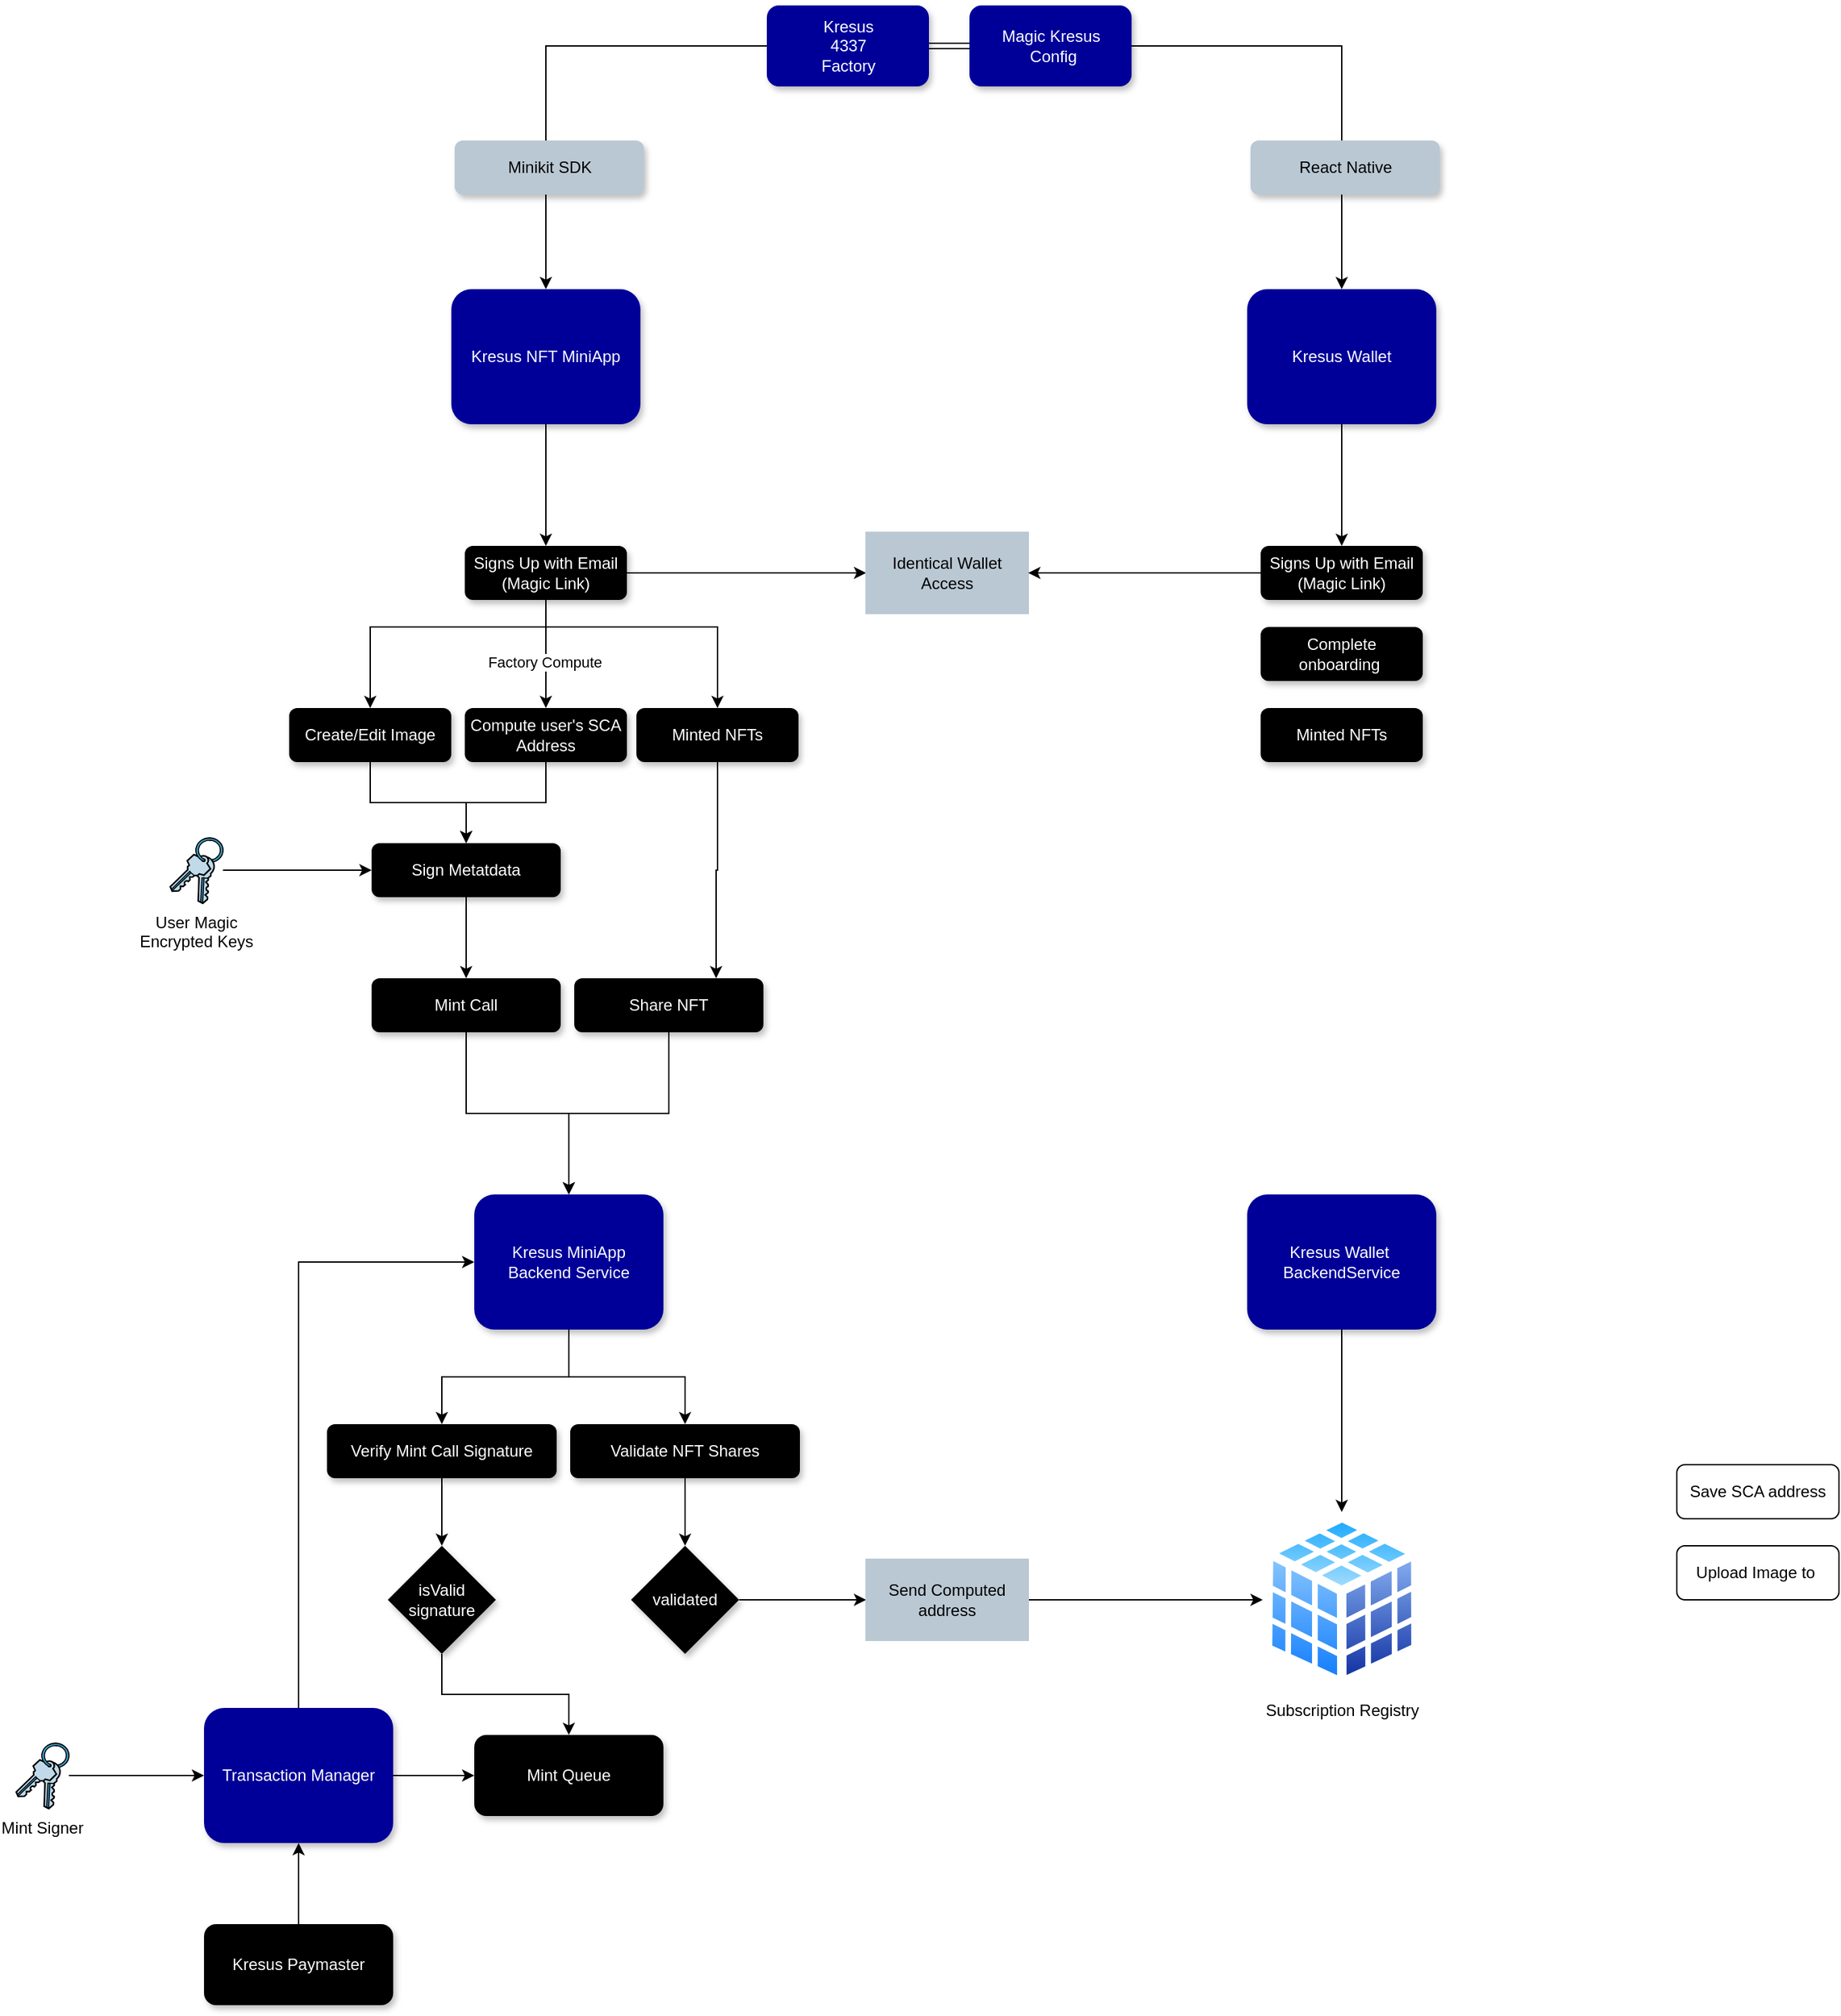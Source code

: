 <mxfile version="26.1.1">
  <diagram name="Page-1" id="EKsOD42DdvIz5vcE3mQu">
    <mxGraphModel dx="5306" dy="2200" grid="1" gridSize="10" guides="1" tooltips="1" connect="1" arrows="1" fold="1" page="1" pageScale="1" pageWidth="850" pageHeight="1100" math="0" shadow="0">
      <root>
        <mxCell id="0" />
        <mxCell id="1" parent="0" />
        <mxCell id="NqGFsDSJCZWuU0SmbqEO-53" style="edgeStyle=orthogonalEdgeStyle;rounded=0;orthogonalLoop=1;jettySize=auto;html=1;" edge="1" parent="1" source="NqGFsDSJCZWuU0SmbqEO-23" target="NqGFsDSJCZWuU0SmbqEO-52">
          <mxGeometry relative="1" as="geometry" />
        </mxCell>
        <mxCell id="NqGFsDSJCZWuU0SmbqEO-112" style="edgeStyle=orthogonalEdgeStyle;rounded=0;orthogonalLoop=1;jettySize=auto;html=1;" edge="1" parent="1" source="NqGFsDSJCZWuU0SmbqEO-23" target="NqGFsDSJCZWuU0SmbqEO-26">
          <mxGeometry relative="1" as="geometry" />
        </mxCell>
        <mxCell id="NqGFsDSJCZWuU0SmbqEO-115" value="Factory Compute" style="edgeLabel;html=1;align=center;verticalAlign=middle;resizable=0;points=[];" vertex="1" connectable="0" parent="NqGFsDSJCZWuU0SmbqEO-112">
          <mxGeometry x="0.14" y="-1" relative="1" as="geometry">
            <mxPoint as="offset" />
          </mxGeometry>
        </mxCell>
        <mxCell id="NqGFsDSJCZWuU0SmbqEO-113" style="edgeStyle=orthogonalEdgeStyle;rounded=0;orthogonalLoop=1;jettySize=auto;html=1;" edge="1" parent="1" source="NqGFsDSJCZWuU0SmbqEO-23" target="NqGFsDSJCZWuU0SmbqEO-29">
          <mxGeometry relative="1" as="geometry">
            <Array as="points">
              <mxPoint x="233" y="520" />
              <mxPoint x="103" y="520" />
            </Array>
          </mxGeometry>
        </mxCell>
        <mxCell id="NqGFsDSJCZWuU0SmbqEO-114" style="edgeStyle=orthogonalEdgeStyle;rounded=0;orthogonalLoop=1;jettySize=auto;html=1;" edge="1" parent="1" source="NqGFsDSJCZWuU0SmbqEO-23" target="NqGFsDSJCZWuU0SmbqEO-110">
          <mxGeometry relative="1" as="geometry">
            <Array as="points">
              <mxPoint x="233" y="520" />
              <mxPoint x="360" y="520" />
            </Array>
          </mxGeometry>
        </mxCell>
        <mxCell id="NqGFsDSJCZWuU0SmbqEO-23" value="Signs Up with Email&lt;br&gt;(Magic Link)" style="rounded=1;whiteSpace=wrap;html=1;fillColor=#000000;fontColor=#FFFFFF;strokeColor=none;shadow=1;" vertex="1" parent="1">
          <mxGeometry x="173" y="460" width="120" height="40" as="geometry" />
        </mxCell>
        <mxCell id="NqGFsDSJCZWuU0SmbqEO-65" value="" style="edgeStyle=orthogonalEdgeStyle;rounded=0;orthogonalLoop=1;jettySize=auto;html=1;" edge="1" parent="1" source="NqGFsDSJCZWuU0SmbqEO-26" target="NqGFsDSJCZWuU0SmbqEO-64">
          <mxGeometry relative="1" as="geometry" />
        </mxCell>
        <mxCell id="NqGFsDSJCZWuU0SmbqEO-26" value="Compute user&#39;s SCA&lt;br&gt;Address" style="rounded=1;whiteSpace=wrap;html=1;fillColor=#000000;fontColor=#FFFFFF;strokeColor=none;shadow=1;" vertex="1" parent="1">
          <mxGeometry x="173" y="580" width="120" height="40" as="geometry" />
        </mxCell>
        <mxCell id="NqGFsDSJCZWuU0SmbqEO-27" value="Save SCA address" style="rounded=1;whiteSpace=wrap;html=1;" vertex="1" parent="1">
          <mxGeometry x="1070" y="1140" width="120" height="40" as="geometry" />
        </mxCell>
        <mxCell id="NqGFsDSJCZWuU0SmbqEO-66" value="" style="edgeStyle=orthogonalEdgeStyle;rounded=0;orthogonalLoop=1;jettySize=auto;html=1;" edge="1" parent="1" source="NqGFsDSJCZWuU0SmbqEO-29" target="NqGFsDSJCZWuU0SmbqEO-64">
          <mxGeometry relative="1" as="geometry" />
        </mxCell>
        <mxCell id="NqGFsDSJCZWuU0SmbqEO-29" value="Create/Edit Image" style="rounded=1;whiteSpace=wrap;html=1;fillColor=#000000;fontColor=#FFFFFF;strokeColor=none;shadow=1;" vertex="1" parent="1">
          <mxGeometry x="43" y="580" width="120" height="40" as="geometry" />
        </mxCell>
        <mxCell id="NqGFsDSJCZWuU0SmbqEO-30" value="Upload Image to&amp;nbsp;" style="rounded=1;whiteSpace=wrap;html=1;" vertex="1" parent="1">
          <mxGeometry x="1070" y="1200" width="120" height="40" as="geometry" />
        </mxCell>
        <mxCell id="NqGFsDSJCZWuU0SmbqEO-44" value="" style="edgeStyle=orthogonalEdgeStyle;rounded=0;orthogonalLoop=1;jettySize=auto;html=1;shape=link;" edge="1" parent="1" source="NqGFsDSJCZWuU0SmbqEO-42">
          <mxGeometry relative="1" as="geometry">
            <mxPoint x="546.5" y="90" as="targetPoint" />
          </mxGeometry>
        </mxCell>
        <mxCell id="NqGFsDSJCZWuU0SmbqEO-122" style="edgeStyle=orthogonalEdgeStyle;rounded=0;orthogonalLoop=1;jettySize=auto;html=1;" edge="1" parent="1" source="NqGFsDSJCZWuU0SmbqEO-42" target="NqGFsDSJCZWuU0SmbqEO-120">
          <mxGeometry relative="1" as="geometry" />
        </mxCell>
        <mxCell id="NqGFsDSJCZWuU0SmbqEO-42" value="&lt;font style=&quot;color: rgb(255, 255, 255);&quot;&gt;Kresus&lt;br&gt;4337&lt;br&gt;Factory&lt;/font&gt;" style="rounded=1;whiteSpace=wrap;html=1;fillColor=light-dark(#000099, #ededed);strokeColor=none;shadow=1;" vertex="1" parent="1">
          <mxGeometry x="396.5" y="60" width="120" height="60" as="geometry" />
        </mxCell>
        <mxCell id="NqGFsDSJCZWuU0SmbqEO-123" style="edgeStyle=orthogonalEdgeStyle;rounded=0;orthogonalLoop=1;jettySize=auto;html=1;" edge="1" parent="1" source="NqGFsDSJCZWuU0SmbqEO-48" target="NqGFsDSJCZWuU0SmbqEO-121">
          <mxGeometry relative="1" as="geometry" />
        </mxCell>
        <mxCell id="NqGFsDSJCZWuU0SmbqEO-48" value="&lt;font style=&quot;color: rgb(255, 255, 255);&quot;&gt;Magic Kresus&lt;br&gt;&amp;nbsp;Config&lt;/font&gt;" style="rounded=1;whiteSpace=wrap;html=1;fillColor=light-dark(#000099, #ededed);strokeColor=none;shadow=1;" vertex="1" parent="1">
          <mxGeometry x="546.5" y="60" width="120" height="60" as="geometry" />
        </mxCell>
        <mxCell id="NqGFsDSJCZWuU0SmbqEO-49" value="Minikit SDK" style="rounded=1;whiteSpace=wrap;html=1;fillColor=#bac8d3;strokeColor=none;shadow=1;" vertex="1" parent="1">
          <mxGeometry x="165.5" y="160" width="140" height="40" as="geometry" />
        </mxCell>
        <mxCell id="NqGFsDSJCZWuU0SmbqEO-50" value="React Native" style="rounded=1;whiteSpace=wrap;html=1;fillColor=#bac8d3;strokeColor=none;shadow=1;" vertex="1" parent="1">
          <mxGeometry x="754.5" y="160" width="140" height="40" as="geometry" />
        </mxCell>
        <mxCell id="NqGFsDSJCZWuU0SmbqEO-52" value="Identical Wallet Access" style="rounded=0;whiteSpace=wrap;html=1;strokeColor=light-dark(#bac8d3, #ededed);fillColor=light-dark(#bac8d3, #ededed);" vertex="1" parent="1">
          <mxGeometry x="470" y="450" width="120" height="60" as="geometry" />
        </mxCell>
        <mxCell id="NqGFsDSJCZWuU0SmbqEO-72" style="edgeStyle=orthogonalEdgeStyle;rounded=0;orthogonalLoop=1;jettySize=auto;html=1;" edge="1" parent="1" source="NqGFsDSJCZWuU0SmbqEO-63" target="NqGFsDSJCZWuU0SmbqEO-71">
          <mxGeometry relative="1" as="geometry" />
        </mxCell>
        <mxCell id="NqGFsDSJCZWuU0SmbqEO-63" value="Mint Call" style="rounded=1;whiteSpace=wrap;html=1;gradientColor=none;fillColor=#000000;fontColor=#FFFFFF;shadow=1;strokeColor=none;" vertex="1" parent="1">
          <mxGeometry x="104" y="780" width="140" height="40" as="geometry" />
        </mxCell>
        <mxCell id="NqGFsDSJCZWuU0SmbqEO-67" value="" style="edgeStyle=orthogonalEdgeStyle;rounded=0;orthogonalLoop=1;jettySize=auto;html=1;" edge="1" parent="1" source="NqGFsDSJCZWuU0SmbqEO-64" target="NqGFsDSJCZWuU0SmbqEO-63">
          <mxGeometry relative="1" as="geometry" />
        </mxCell>
        <mxCell id="NqGFsDSJCZWuU0SmbqEO-64" value="Sign Metatdata" style="rounded=1;whiteSpace=wrap;html=1;gradientColor=none;fillColor=#000000;fontColor=#FFFFFF;shadow=1;strokeColor=none;" vertex="1" parent="1">
          <mxGeometry x="104" y="680" width="140" height="40" as="geometry" />
        </mxCell>
        <mxCell id="NqGFsDSJCZWuU0SmbqEO-69" style="edgeStyle=orthogonalEdgeStyle;rounded=0;orthogonalLoop=1;jettySize=auto;html=1;" edge="1" parent="1" source="NqGFsDSJCZWuU0SmbqEO-68" target="NqGFsDSJCZWuU0SmbqEO-64">
          <mxGeometry relative="1" as="geometry" />
        </mxCell>
        <mxCell id="NqGFsDSJCZWuU0SmbqEO-68" value="User Magic&lt;div&gt;Encrypted Keys&lt;/div&gt;" style="shape=mxgraph.cisco.misc.keys;html=1;pointerEvents=1;dashed=0;fillColor=#036897;strokeColor=#ffffff;strokeWidth=2;verticalLabelPosition=bottom;verticalAlign=top;align=center;outlineConnect=0;" vertex="1" parent="1">
          <mxGeometry x="-46" y="675.5" width="40" height="49" as="geometry" />
        </mxCell>
        <mxCell id="NqGFsDSJCZWuU0SmbqEO-75" value="" style="edgeStyle=orthogonalEdgeStyle;rounded=0;orthogonalLoop=1;jettySize=auto;html=1;" edge="1" parent="1" source="NqGFsDSJCZWuU0SmbqEO-71" target="NqGFsDSJCZWuU0SmbqEO-73">
          <mxGeometry relative="1" as="geometry" />
        </mxCell>
        <mxCell id="NqGFsDSJCZWuU0SmbqEO-92" style="edgeStyle=orthogonalEdgeStyle;rounded=0;orthogonalLoop=1;jettySize=auto;html=1;entryX=0.5;entryY=0;entryDx=0;entryDy=0;" edge="1" parent="1" source="NqGFsDSJCZWuU0SmbqEO-71" target="NqGFsDSJCZWuU0SmbqEO-90">
          <mxGeometry relative="1" as="geometry" />
        </mxCell>
        <mxCell id="NqGFsDSJCZWuU0SmbqEO-71" value="Kresus MiniApp&lt;br&gt;Backend Service" style="rounded=1;whiteSpace=wrap;html=1;fillColor=#000099;strokeColor=none;labelBorderColor=none;fontColor=#FFFFFF;shadow=1;" vertex="1" parent="1">
          <mxGeometry x="180" y="940" width="140" height="100" as="geometry" />
        </mxCell>
        <mxCell id="NqGFsDSJCZWuU0SmbqEO-77" value="" style="edgeStyle=orthogonalEdgeStyle;rounded=0;orthogonalLoop=1;jettySize=auto;html=1;" edge="1" parent="1" source="NqGFsDSJCZWuU0SmbqEO-73" target="NqGFsDSJCZWuU0SmbqEO-76">
          <mxGeometry relative="1" as="geometry" />
        </mxCell>
        <mxCell id="NqGFsDSJCZWuU0SmbqEO-73" value="Verify Mint Call Signature" style="rounded=1;whiteSpace=wrap;html=1;gradientColor=none;fillColor=#000000;fontColor=#FFFFFF;shadow=1;strokeColor=none;" vertex="1" parent="1">
          <mxGeometry x="71" y="1110" width="170" height="40" as="geometry" />
        </mxCell>
        <mxCell id="NqGFsDSJCZWuU0SmbqEO-85" value="" style="edgeStyle=orthogonalEdgeStyle;rounded=0;orthogonalLoop=1;jettySize=auto;html=1;" edge="1" parent="1" source="NqGFsDSJCZWuU0SmbqEO-76" target="NqGFsDSJCZWuU0SmbqEO-83">
          <mxGeometry relative="1" as="geometry" />
        </mxCell>
        <mxCell id="NqGFsDSJCZWuU0SmbqEO-76" value="isValid&lt;br&gt;signature" style="rhombus;whiteSpace=wrap;html=1;gradientColor=none;fillColor=#000000;fontColor=#FFFFFF;shadow=1;strokeColor=none;" vertex="1" parent="1">
          <mxGeometry x="116" y="1200" width="80" height="80" as="geometry" />
        </mxCell>
        <mxCell id="NqGFsDSJCZWuU0SmbqEO-84" value="" style="edgeStyle=orthogonalEdgeStyle;rounded=0;orthogonalLoop=1;jettySize=auto;html=1;" edge="1" parent="1" source="NqGFsDSJCZWuU0SmbqEO-78" target="NqGFsDSJCZWuU0SmbqEO-83">
          <mxGeometry relative="1" as="geometry" />
        </mxCell>
        <mxCell id="NqGFsDSJCZWuU0SmbqEO-86" style="edgeStyle=orthogonalEdgeStyle;rounded=0;orthogonalLoop=1;jettySize=auto;html=1;entryX=0;entryY=0.5;entryDx=0;entryDy=0;" edge="1" parent="1" source="NqGFsDSJCZWuU0SmbqEO-78" target="NqGFsDSJCZWuU0SmbqEO-71">
          <mxGeometry relative="1" as="geometry">
            <Array as="points">
              <mxPoint x="50" y="990" />
            </Array>
          </mxGeometry>
        </mxCell>
        <mxCell id="NqGFsDSJCZWuU0SmbqEO-78" value="Transaction Manager" style="rounded=1;whiteSpace=wrap;html=1;fillColor=#000099;strokeColor=none;labelBorderColor=none;fontColor=#FFFFFF;shadow=1;" vertex="1" parent="1">
          <mxGeometry x="-20" y="1320" width="140" height="100" as="geometry" />
        </mxCell>
        <mxCell id="NqGFsDSJCZWuU0SmbqEO-80" value="" style="edgeStyle=orthogonalEdgeStyle;rounded=0;orthogonalLoop=1;jettySize=auto;html=1;" edge="1" parent="1" source="NqGFsDSJCZWuU0SmbqEO-79" target="NqGFsDSJCZWuU0SmbqEO-78">
          <mxGeometry relative="1" as="geometry" />
        </mxCell>
        <mxCell id="NqGFsDSJCZWuU0SmbqEO-79" value="Mint Signer" style="shape=mxgraph.cisco.misc.keys;html=1;pointerEvents=1;dashed=0;fillColor=#036897;strokeColor=#ffffff;strokeWidth=2;verticalLabelPosition=bottom;verticalAlign=top;align=center;outlineConnect=0;" vertex="1" parent="1">
          <mxGeometry x="-160" y="1345.5" width="40" height="49" as="geometry" />
        </mxCell>
        <mxCell id="NqGFsDSJCZWuU0SmbqEO-82" value="" style="edgeStyle=orthogonalEdgeStyle;rounded=0;orthogonalLoop=1;jettySize=auto;html=1;" edge="1" parent="1" source="NqGFsDSJCZWuU0SmbqEO-81" target="NqGFsDSJCZWuU0SmbqEO-78">
          <mxGeometry relative="1" as="geometry" />
        </mxCell>
        <mxCell id="NqGFsDSJCZWuU0SmbqEO-81" value="Kresus Paymaster" style="rounded=1;whiteSpace=wrap;html=1;fillColor=#000000;fontColor=#FFFFFF;shadow=1;strokeColor=none;" vertex="1" parent="1">
          <mxGeometry x="-20" y="1480" width="140" height="60" as="geometry" />
        </mxCell>
        <mxCell id="NqGFsDSJCZWuU0SmbqEO-83" value="Mint Queue" style="rounded=1;whiteSpace=wrap;html=1;fillColor=#000000;fontColor=#FFFFFF;shadow=1;strokeColor=none;" vertex="1" parent="1">
          <mxGeometry x="180" y="1340" width="140" height="60" as="geometry" />
        </mxCell>
        <mxCell id="NqGFsDSJCZWuU0SmbqEO-89" style="edgeStyle=orthogonalEdgeStyle;rounded=0;orthogonalLoop=1;jettySize=auto;html=1;" edge="1" parent="1" source="NqGFsDSJCZWuU0SmbqEO-87" target="NqGFsDSJCZWuU0SmbqEO-71">
          <mxGeometry relative="1" as="geometry" />
        </mxCell>
        <mxCell id="NqGFsDSJCZWuU0SmbqEO-87" value="Share NFT" style="rounded=1;whiteSpace=wrap;html=1;gradientColor=none;fillColor=#000000;fontColor=#FFFFFF;shadow=1;strokeColor=none;" vertex="1" parent="1">
          <mxGeometry x="254" y="780" width="140" height="40" as="geometry" />
        </mxCell>
        <mxCell id="NqGFsDSJCZWuU0SmbqEO-94" value="" style="edgeStyle=orthogonalEdgeStyle;rounded=0;orthogonalLoop=1;jettySize=auto;html=1;" edge="1" parent="1" source="NqGFsDSJCZWuU0SmbqEO-90" target="NqGFsDSJCZWuU0SmbqEO-93">
          <mxGeometry relative="1" as="geometry" />
        </mxCell>
        <mxCell id="NqGFsDSJCZWuU0SmbqEO-90" value="Validate NFT Shares" style="rounded=1;whiteSpace=wrap;html=1;gradientColor=none;fillColor=#000000;fontColor=#FFFFFF;shadow=1;strokeColor=none;" vertex="1" parent="1">
          <mxGeometry x="251" y="1110" width="170" height="40" as="geometry" />
        </mxCell>
        <mxCell id="NqGFsDSJCZWuU0SmbqEO-96" value="" style="edgeStyle=orthogonalEdgeStyle;rounded=0;orthogonalLoop=1;jettySize=auto;html=1;" edge="1" parent="1" source="NqGFsDSJCZWuU0SmbqEO-93" target="NqGFsDSJCZWuU0SmbqEO-95">
          <mxGeometry relative="1" as="geometry" />
        </mxCell>
        <mxCell id="NqGFsDSJCZWuU0SmbqEO-93" value="validated" style="rhombus;whiteSpace=wrap;html=1;gradientColor=none;fillColor=#000000;fontColor=#FFFFFF;shadow=1;strokeColor=none;" vertex="1" parent="1">
          <mxGeometry x="296" y="1200" width="80" height="80" as="geometry" />
        </mxCell>
        <mxCell id="NqGFsDSJCZWuU0SmbqEO-100" style="edgeStyle=orthogonalEdgeStyle;rounded=0;orthogonalLoop=1;jettySize=auto;html=1;entryX=0;entryY=0.5;entryDx=0;entryDy=0;" edge="1" parent="1" source="NqGFsDSJCZWuU0SmbqEO-95" target="NqGFsDSJCZWuU0SmbqEO-98">
          <mxGeometry relative="1" as="geometry" />
        </mxCell>
        <mxCell id="NqGFsDSJCZWuU0SmbqEO-95" value="Send Computed address" style="rounded=0;whiteSpace=wrap;html=1;strokeColor=light-dark(#bac8d3, #ededed);fillColor=light-dark(#bac8d3, #ededed);" vertex="1" parent="1">
          <mxGeometry x="470" y="1210" width="120" height="60" as="geometry" />
        </mxCell>
        <mxCell id="NqGFsDSJCZWuU0SmbqEO-99" style="edgeStyle=orthogonalEdgeStyle;rounded=0;orthogonalLoop=1;jettySize=auto;html=1;" edge="1" parent="1" source="NqGFsDSJCZWuU0SmbqEO-97" target="NqGFsDSJCZWuU0SmbqEO-98">
          <mxGeometry relative="1" as="geometry" />
        </mxCell>
        <mxCell id="NqGFsDSJCZWuU0SmbqEO-97" value="Kresus Wallet&amp;nbsp;&lt;div&gt;Backend&lt;span style=&quot;background-color: transparent; color: light-dark(rgb(255, 255, 255), rgb(18, 18, 18));&quot;&gt;Service&lt;/span&gt;&lt;/div&gt;" style="rounded=1;whiteSpace=wrap;html=1;fillColor=#000099;strokeColor=none;labelBorderColor=none;fontColor=#FFFFFF;shadow=1;" vertex="1" parent="1">
          <mxGeometry x="752" y="940" width="140" height="100" as="geometry" />
        </mxCell>
        <mxCell id="NqGFsDSJCZWuU0SmbqEO-98" value="Subscription Registry" style="image;aspect=fixed;perimeter=ellipsePerimeter;html=1;align=center;shadow=0;dashed=0;spacingTop=3;image=img/lib/active_directory/database_cube.svg;" vertex="1" parent="1">
          <mxGeometry x="763.5" y="1175" width="117" height="130" as="geometry" />
        </mxCell>
        <mxCell id="NqGFsDSJCZWuU0SmbqEO-118" style="edgeStyle=orthogonalEdgeStyle;rounded=0;orthogonalLoop=1;jettySize=auto;html=1;entryX=0.75;entryY=0;entryDx=0;entryDy=0;" edge="1" parent="1" source="NqGFsDSJCZWuU0SmbqEO-110" target="NqGFsDSJCZWuU0SmbqEO-87">
          <mxGeometry relative="1" as="geometry">
            <Array as="points">
              <mxPoint x="360" y="700" />
              <mxPoint x="359" y="700" />
            </Array>
          </mxGeometry>
        </mxCell>
        <mxCell id="NqGFsDSJCZWuU0SmbqEO-110" value="Minted NFTs" style="rounded=1;whiteSpace=wrap;html=1;fillColor=#000000;fontColor=#FFFFFF;strokeColor=none;shadow=1;" vertex="1" parent="1">
          <mxGeometry x="300" y="580" width="120" height="40" as="geometry" />
        </mxCell>
        <mxCell id="NqGFsDSJCZWuU0SmbqEO-34" value="Complete onboarding&amp;nbsp;" style="rounded=1;whiteSpace=wrap;html=1;fillColor=#000000;strokeColor=none;shadow=1;fontColor=#FFFFFF;" vertex="1" parent="1">
          <mxGeometry x="762" y="520" width="120" height="40" as="geometry" />
        </mxCell>
        <mxCell id="NqGFsDSJCZWuU0SmbqEO-35" value="Minted NFTs" style="rounded=1;whiteSpace=wrap;html=1;fillColor=#000000;strokeColor=none;shadow=1;fontColor=#FFFFFF;" vertex="1" parent="1">
          <mxGeometry x="762" y="580" width="120" height="40" as="geometry" />
        </mxCell>
        <mxCell id="NqGFsDSJCZWuU0SmbqEO-126" style="edgeStyle=orthogonalEdgeStyle;rounded=0;orthogonalLoop=1;jettySize=auto;html=1;" edge="1" parent="1" source="NqGFsDSJCZWuU0SmbqEO-119" target="NqGFsDSJCZWuU0SmbqEO-52">
          <mxGeometry relative="1" as="geometry" />
        </mxCell>
        <mxCell id="NqGFsDSJCZWuU0SmbqEO-119" value="Signs Up with Email&lt;br&gt;(Magic Link)" style="rounded=1;whiteSpace=wrap;html=1;fillColor=#000000;fontColor=#FFFFFF;strokeColor=none;shadow=1;" vertex="1" parent="1">
          <mxGeometry x="762" y="460" width="120" height="40" as="geometry" />
        </mxCell>
        <mxCell id="NqGFsDSJCZWuU0SmbqEO-124" value="" style="edgeStyle=orthogonalEdgeStyle;rounded=0;orthogonalLoop=1;jettySize=auto;html=1;" edge="1" parent="1" source="NqGFsDSJCZWuU0SmbqEO-120" target="NqGFsDSJCZWuU0SmbqEO-23">
          <mxGeometry relative="1" as="geometry" />
        </mxCell>
        <mxCell id="NqGFsDSJCZWuU0SmbqEO-120" value="Kresus NFT MiniApp" style="rounded=1;whiteSpace=wrap;html=1;fillColor=#000099;strokeColor=none;labelBorderColor=none;fontColor=#FFFFFF;shadow=1;" vertex="1" parent="1">
          <mxGeometry x="163" y="270" width="140" height="100" as="geometry" />
        </mxCell>
        <mxCell id="NqGFsDSJCZWuU0SmbqEO-125" value="" style="edgeStyle=orthogonalEdgeStyle;rounded=0;orthogonalLoop=1;jettySize=auto;html=1;" edge="1" parent="1" source="NqGFsDSJCZWuU0SmbqEO-121" target="NqGFsDSJCZWuU0SmbqEO-119">
          <mxGeometry relative="1" as="geometry" />
        </mxCell>
        <mxCell id="NqGFsDSJCZWuU0SmbqEO-121" value="Kresus Wallet" style="rounded=1;whiteSpace=wrap;html=1;fillColor=#000099;strokeColor=none;labelBorderColor=none;fontColor=#FFFFFF;shadow=1;" vertex="1" parent="1">
          <mxGeometry x="752" y="270" width="140" height="100" as="geometry" />
        </mxCell>
      </root>
    </mxGraphModel>
  </diagram>
</mxfile>
